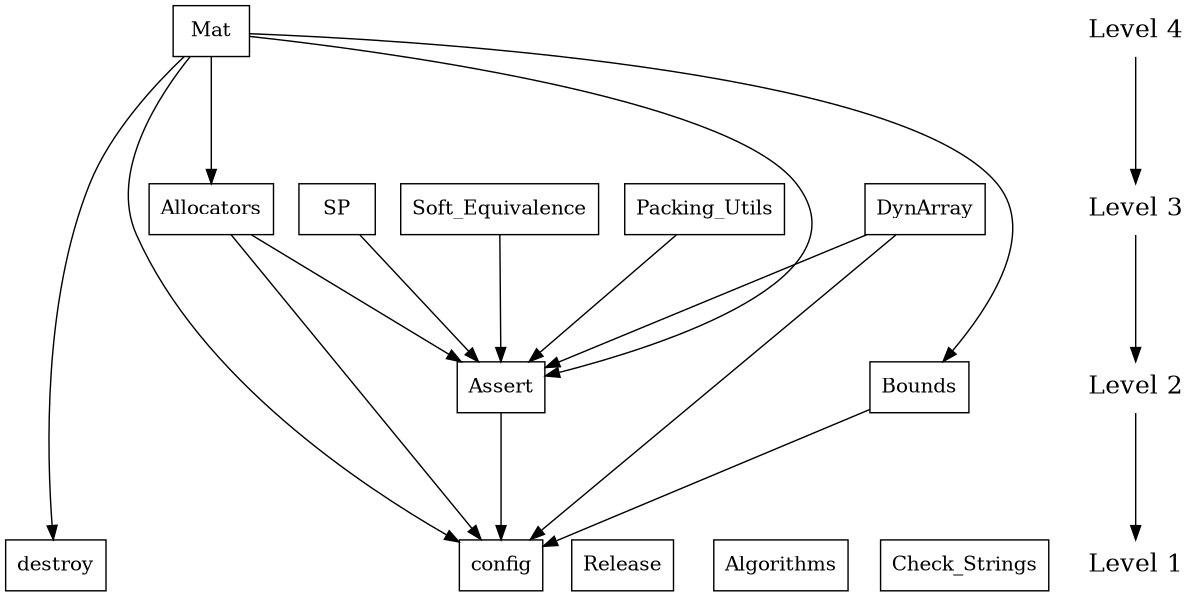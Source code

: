 digraph ds_package_level {
    /* graph attributes */
    center=1;
    size="8,14";
    ranksep=1.25;

    /* nodes */
    node0 [shape=box, label="Allocators"];
    node1 [shape=box, label="destroy"];
    node2 [shape=box, label="Release"];
    node3 [shape=box, label="Algorithms"];
    node4 [shape=box, label="Mat"];
    node5 [shape=box, label="config"];
    node6 [shape=box, label="Assert"];
    node7 [shape=box, label="Bounds"];
    node8 [shape=box, label="SP"];
    node9 [shape=box, label="Check_Strings"];
    node10 [shape=box, label="Soft_Equivalence"];
    node11 [shape=box, label="Packing_Utils"];
    node12 [shape=box, label="DynArray"];

    /* level dependencies */
    node0 -> { node5  node6 };
    node1 -> {};
    node2 -> {};
    node3 -> {};
    node4 -> { node5  node6  node0  node7  node1 };
    node5 -> {};
    node6 -> { node5 };
    node7 -> { node5 };
    node8 -> { node6 };
    node9 -> {};
    node10 -> { node6 };
    node11 -> { node6 };
    node12 -> { node5  node6 };

    /* Levels */
    l4 [shape=plaintext, label="Level 4", fontsize=18];
    l3 [shape=plaintext, label="Level 3", fontsize=18];
    l2 [shape=plaintext, label="Level 2", fontsize=18];
    l1 [shape=plaintext, label="Level 1", fontsize=18];

    l4 -> l3 -> l2 -> l1

    {rank=same; l1 node1 node2 node3 node5 node9};
    {rank=same; l2 node6 node7};
    {rank=same; l3 node0 node8 node10 node11 node12};
    {rank=same; l4 node4};

}
